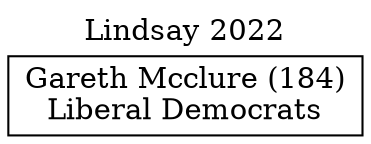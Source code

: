 // House preference flow
digraph "Gareth Mcclure (184)_Lindsay_2022" {
	graph [label="Lindsay 2022" labelloc=t mclimit=10]
	node [shape=box]
	"Gareth Mcclure (184)" [label="Gareth Mcclure (184)
Liberal Democrats"]
}
